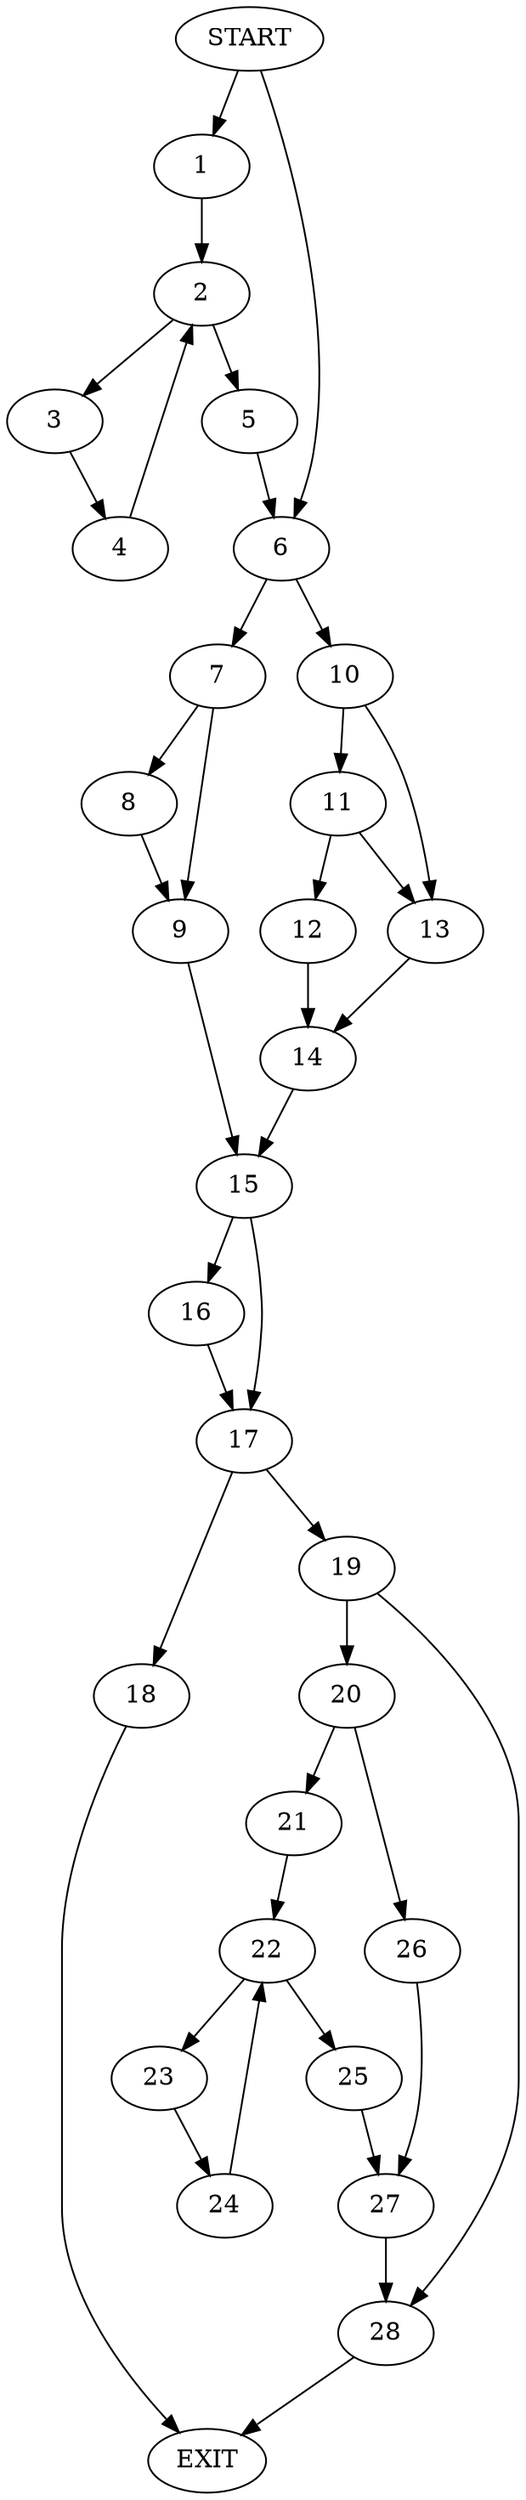 digraph { 
0 [label="START"];
1;
2;
3;
4;
5;
6;
7;
8;
9;
10;
11;
12;
13;
14;
15;
16;
17;
18;
19;
20;
21;
22;
23;
24;
25;
26;
27;
28;
29[label="EXIT"];
0 -> 1;
0 -> 6;
1 -> 2;
2 -> 3;
2 -> 5;
3 -> 4;
4 -> 2;
5 -> 6;
6 -> 7;
6 -> 10;
7 -> 9;
7 -> 8;
8 -> 9;
9 -> 15;
10 -> 11;
10 -> 13;
11 -> 13;
11 -> 12;
12 -> 14;
13 -> 14;
14 -> 15;
15 -> 16;
15 -> 17;
16 -> 17;
17 -> 18;
17 -> 19;
18 -> 29;
19 -> 28;
19 -> 20;
20 -> 21;
20 -> 26;
21 -> 22;
22 -> 23;
22 -> 25;
23 -> 24;
24 -> 22;
25 -> 27;
26 -> 27;
27 -> 28;
28 -> 29;
}